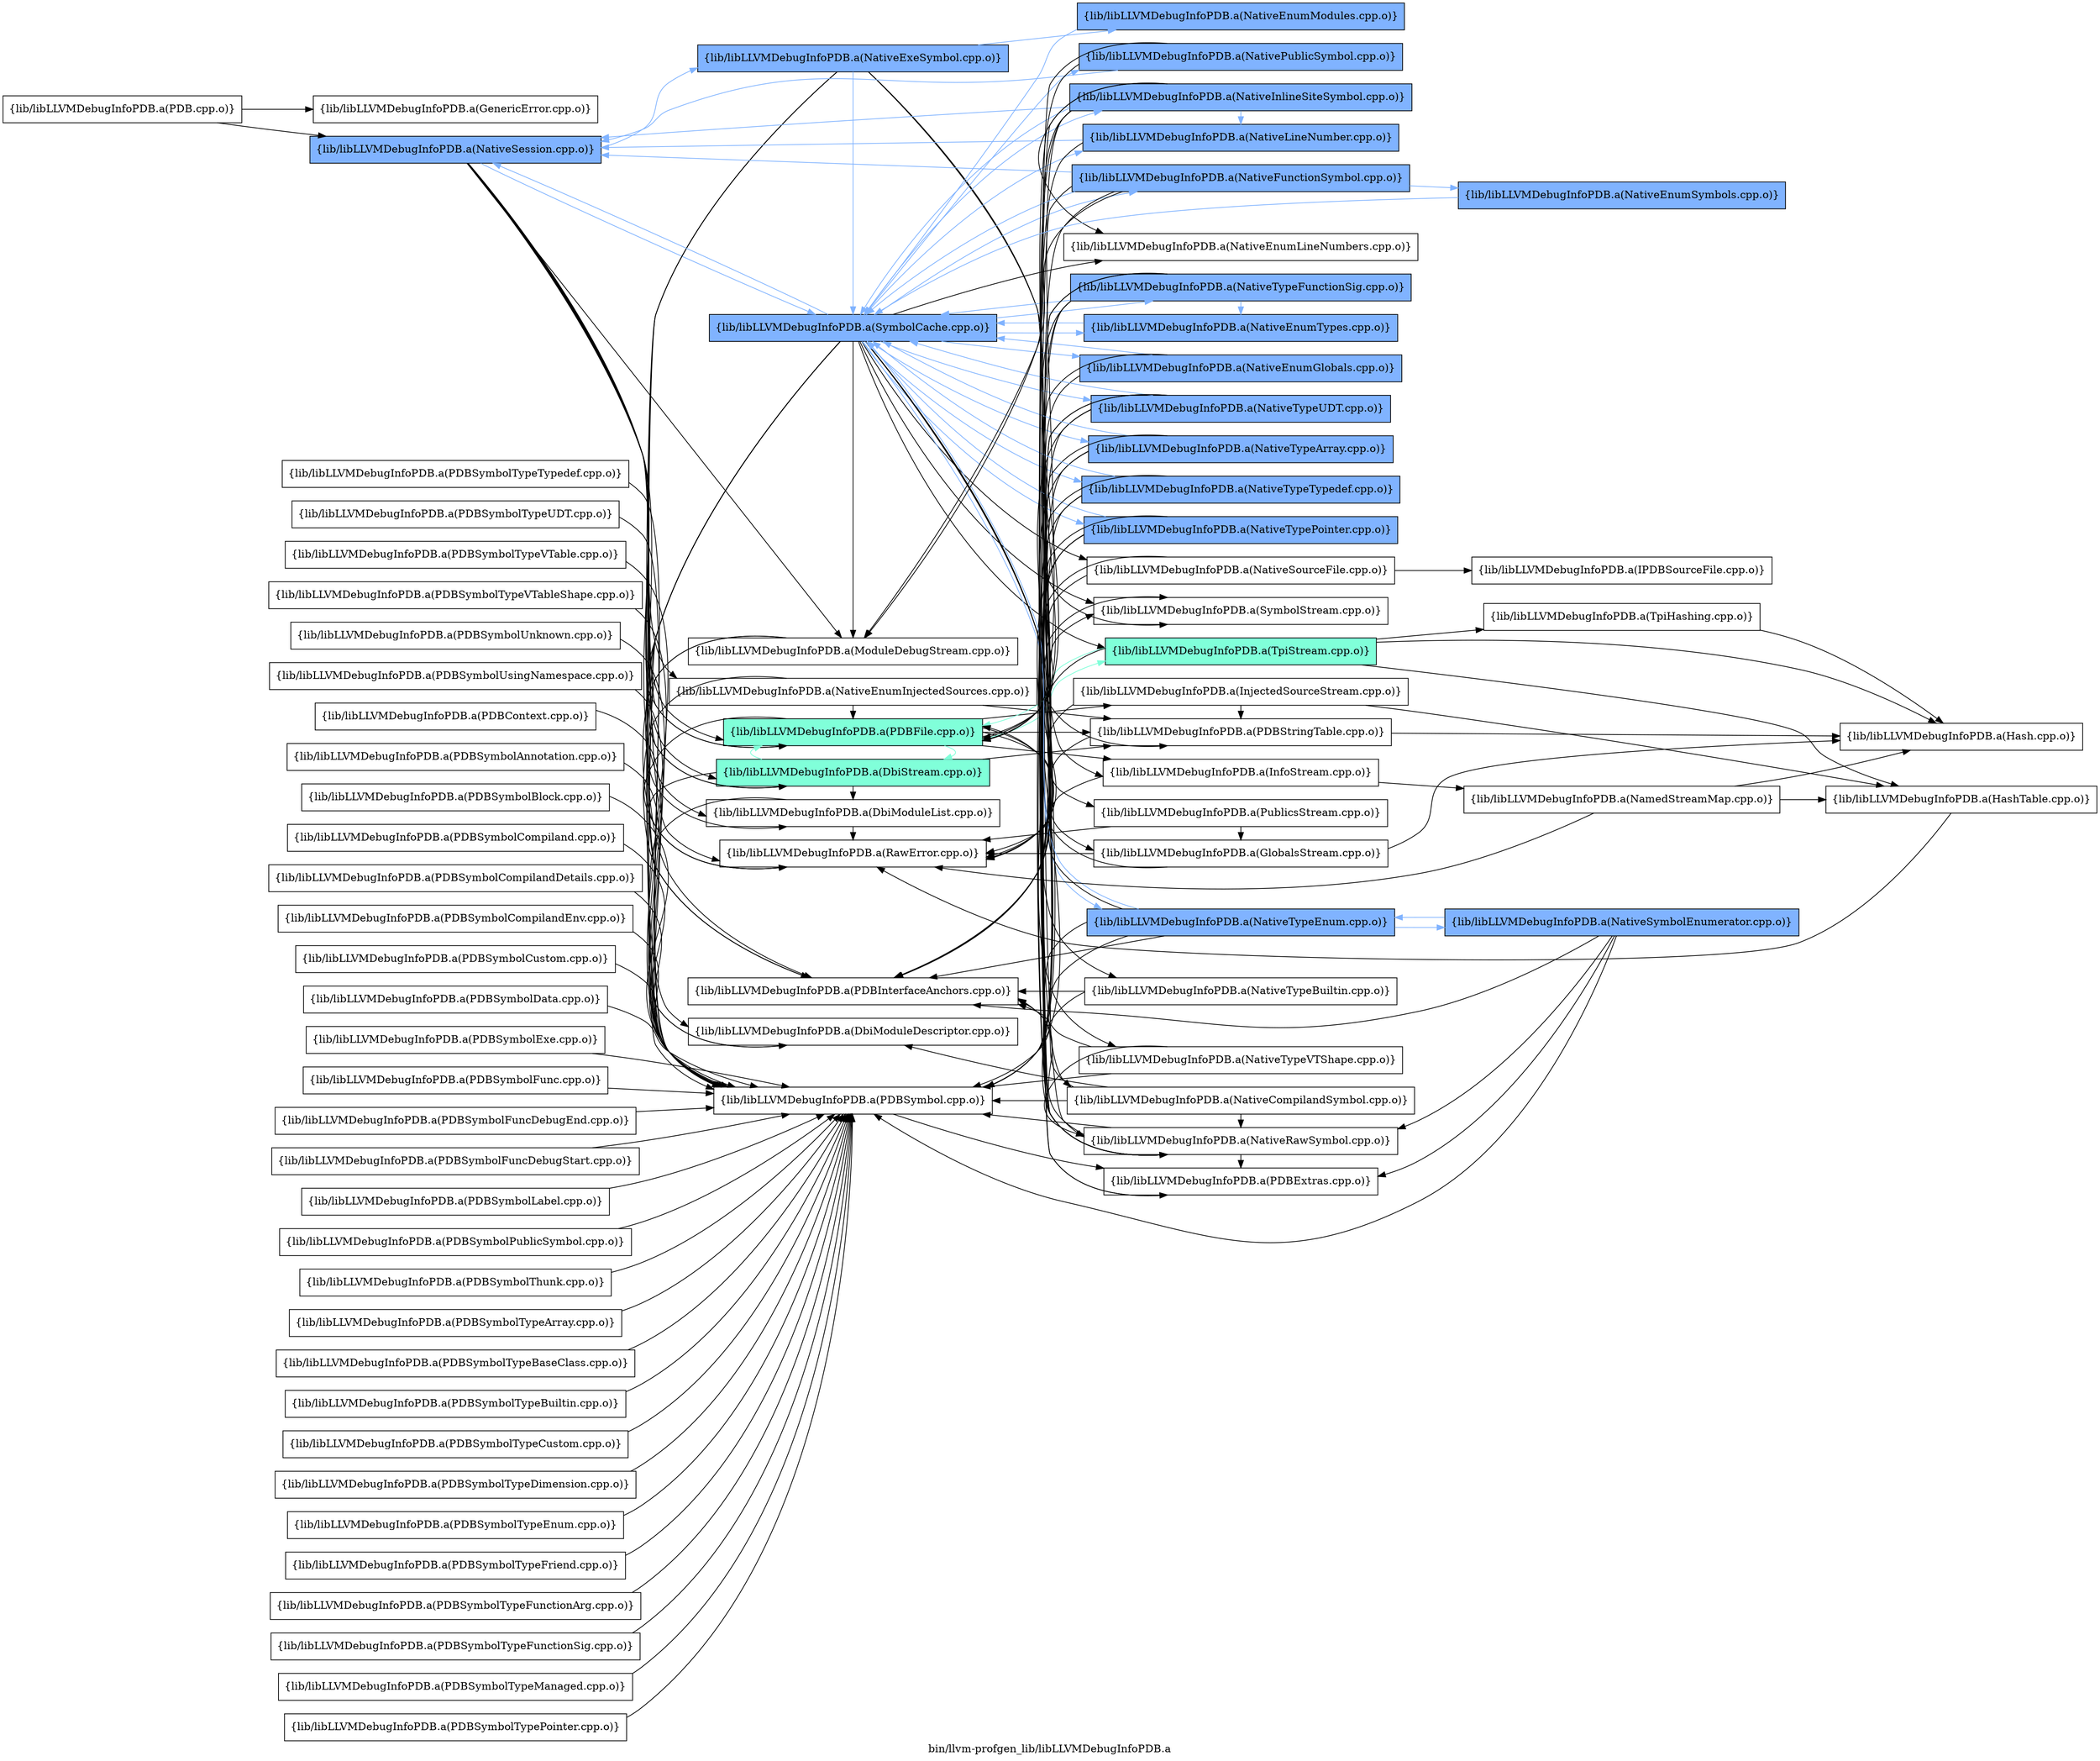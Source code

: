 digraph "bin/llvm-profgen_lib/libLLVMDebugInfoPDB.a" {
	label="bin/llvm-profgen_lib/libLLVMDebugInfoPDB.a";
	rankdir=LR;
	{ rank=same; Node0x56283bee7b48;  }
	{ rank=same; Node0x56283bee9c68; Node0x56283bee4fd8;  }
	{ rank=same; Node0x56283bee9ad8; Node0x56283bee93a8; Node0x56283bee8408; Node0x56283bee8548; Node0x56283bee7eb8; Node0x56283bee5348; Node0x56283bee70f8; Node0x56283beecd78; Node0x56283bef4de8; Node0x56283bee57a8; Node0x56283bee9948;  }
	{ rank=same; Node0x56283bee70a8; Node0x56283bef6508; Node0x56283bef57e8; Node0x56283bef55b8; Node0x56283bee5e38; Node0x56283bee5a78; Node0x56283bee7378; Node0x56283bef8038; Node0x56283bef8498; Node0x56283beed958; Node0x56283beed1d8; Node0x56283bef05b8; Node0x56283beede08; Node0x56283beee5d8; Node0x56283beeecb8; Node0x56283beecc38; Node0x56283beed3b8; Node0x56283beee1c8; Node0x56283beeb7e8; Node0x56283beec0a8; Node0x56283bee9ee8; Node0x56283bef11e8; Node0x56283bef0518; Node0x56283beef8e8; Node0x56283bef0248; Node0x56283bef84e8; Node0x56283bef4b18;  }

	Node0x56283bee7b48 [shape=record,shape=box,group=0,label="{lib/libLLVMDebugInfoPDB.a(PDB.cpp.o)}"];
	Node0x56283bee7b48 -> Node0x56283bee9c68;
	Node0x56283bee7b48 -> Node0x56283bee4fd8;
	Node0x56283bee8b88 [shape=record,shape=box,group=0,label="{lib/libLLVMDebugInfoPDB.a(PDBContext.cpp.o)}"];
	Node0x56283bee8b88 -> Node0x56283bef4de8;
	Node0x56283bee9c68 [shape=record,shape=box,group=0,label="{lib/libLLVMDebugInfoPDB.a(GenericError.cpp.o)}"];
	Node0x56283bee4fd8 [shape=record,shape=box,group=2,style=filled,fillcolor="0.600000 0.5 1",label="{lib/libLLVMDebugInfoPDB.a(NativeSession.cpp.o)}"];
	Node0x56283bee4fd8 -> Node0x56283bee9ad8;
	Node0x56283bee4fd8 -> Node0x56283bee93a8;
	Node0x56283bee4fd8 -> Node0x56283bee8408;
	Node0x56283bee4fd8 -> Node0x56283bee8548;
	Node0x56283bee4fd8 -> Node0x56283bee7eb8[color="0.600000 0.5 1"];
	Node0x56283bee4fd8 -> Node0x56283bee5348;
	Node0x56283bee4fd8 -> Node0x56283bee70f8;
	Node0x56283bee4fd8 -> Node0x56283beecd78[color="0.600000 0.5 1"];
	Node0x56283bee4fd8 -> Node0x56283bef4de8;
	Node0x56283bee4fd8 -> Node0x56283bee57a8;
	Node0x56283bee4fd8 -> Node0x56283bee9948;
	Node0x56283bef4de8 [shape=record,shape=box,group=0,label="{lib/libLLVMDebugInfoPDB.a(PDBSymbol.cpp.o)}"];
	Node0x56283bef4de8 -> Node0x56283bef4b18;
	Node0x56283bef4b18 [shape=record,shape=box,group=0,label="{lib/libLLVMDebugInfoPDB.a(PDBExtras.cpp.o)}"];
	Node0x56283bef3e98 [shape=record,shape=box,group=0,label="{lib/libLLVMDebugInfoPDB.a(PDBSymbolAnnotation.cpp.o)}"];
	Node0x56283bef3e98 -> Node0x56283bef4de8;
	Node0x56283bee93f8 [shape=record,shape=box,group=0,label="{lib/libLLVMDebugInfoPDB.a(PDBSymbolBlock.cpp.o)}"];
	Node0x56283bee93f8 -> Node0x56283bef4de8;
	Node0x56283bee8d18 [shape=record,shape=box,group=0,label="{lib/libLLVMDebugInfoPDB.a(PDBSymbolCompiland.cpp.o)}"];
	Node0x56283bee8d18 -> Node0x56283bef4de8;
	Node0x56283bee9718 [shape=record,shape=box,group=0,label="{lib/libLLVMDebugInfoPDB.a(PDBSymbolCompilandDetails.cpp.o)}"];
	Node0x56283bee9718 -> Node0x56283bef4de8;
	Node0x56283bee5618 [shape=record,shape=box,group=0,label="{lib/libLLVMDebugInfoPDB.a(PDBSymbolCompilandEnv.cpp.o)}"];
	Node0x56283bee5618 -> Node0x56283bef4de8;
	Node0x56283bee62e8 [shape=record,shape=box,group=0,label="{lib/libLLVMDebugInfoPDB.a(PDBSymbolCustom.cpp.o)}"];
	Node0x56283bee62e8 -> Node0x56283bef4de8;
	Node0x56283bee59d8 [shape=record,shape=box,group=0,label="{lib/libLLVMDebugInfoPDB.a(PDBSymbolData.cpp.o)}"];
	Node0x56283bee59d8 -> Node0x56283bef4de8;
	Node0x56283bee67e8 [shape=record,shape=box,group=0,label="{lib/libLLVMDebugInfoPDB.a(PDBSymbolExe.cpp.o)}"];
	Node0x56283bee67e8 -> Node0x56283bef4de8;
	Node0x56283bee7418 [shape=record,shape=box,group=0,label="{lib/libLLVMDebugInfoPDB.a(PDBSymbolFunc.cpp.o)}"];
	Node0x56283bee7418 -> Node0x56283bef4de8;
	Node0x56283bee6d38 [shape=record,shape=box,group=0,label="{lib/libLLVMDebugInfoPDB.a(PDBSymbolFuncDebugEnd.cpp.o)}"];
	Node0x56283bee6d38 -> Node0x56283bef4de8;
	Node0x56283bef7688 [shape=record,shape=box,group=0,label="{lib/libLLVMDebugInfoPDB.a(PDBSymbolFuncDebugStart.cpp.o)}"];
	Node0x56283bef7688 -> Node0x56283bef4de8;
	Node0x56283bef6968 [shape=record,shape=box,group=0,label="{lib/libLLVMDebugInfoPDB.a(PDBSymbolLabel.cpp.o)}"];
	Node0x56283bef6968 -> Node0x56283bef4de8;
	Node0x56283bef0158 [shape=record,shape=box,group=0,label="{lib/libLLVMDebugInfoPDB.a(PDBSymbolPublicSymbol.cpp.o)}"];
	Node0x56283bef0158 -> Node0x56283bef4de8;
	Node0x56283beef398 [shape=record,shape=box,group=0,label="{lib/libLLVMDebugInfoPDB.a(PDBSymbolThunk.cpp.o)}"];
	Node0x56283beef398 -> Node0x56283bef4de8;
	Node0x56283beef168 [shape=record,shape=box,group=0,label="{lib/libLLVMDebugInfoPDB.a(PDBSymbolTypeArray.cpp.o)}"];
	Node0x56283beef168 -> Node0x56283bef4de8;
	Node0x56283bef1558 [shape=record,shape=box,group=0,label="{lib/libLLVMDebugInfoPDB.a(PDBSymbolTypeBaseClass.cpp.o)}"];
	Node0x56283bef1558 -> Node0x56283bef4de8;
	Node0x56283bef08d8 [shape=record,shape=box,group=0,label="{lib/libLLVMDebugInfoPDB.a(PDBSymbolTypeBuiltin.cpp.o)}"];
	Node0x56283bef08d8 -> Node0x56283bef4de8;
	Node0x56283bef06a8 [shape=record,shape=box,group=0,label="{lib/libLLVMDebugInfoPDB.a(PDBSymbolTypeCustom.cpp.o)}"];
	Node0x56283bef06a8 -> Node0x56283bef4de8;
	Node0x56283bef2048 [shape=record,shape=box,group=0,label="{lib/libLLVMDebugInfoPDB.a(PDBSymbolTypeDimension.cpp.o)}"];
	Node0x56283bef2048 -> Node0x56283bef4de8;
	Node0x56283bef1fa8 [shape=record,shape=box,group=0,label="{lib/libLLVMDebugInfoPDB.a(PDBSymbolTypeEnum.cpp.o)}"];
	Node0x56283bef1fa8 -> Node0x56283bef4de8;
	Node0x56283bef3a88 [shape=record,shape=box,group=0,label="{lib/libLLVMDebugInfoPDB.a(PDBSymbolTypeFriend.cpp.o)}"];
	Node0x56283bef3a88 -> Node0x56283bef4de8;
	Node0x56283bef38f8 [shape=record,shape=box,group=0,label="{lib/libLLVMDebugInfoPDB.a(PDBSymbolTypeFunctionArg.cpp.o)}"];
	Node0x56283bef38f8 -> Node0x56283bef4de8;
	Node0x56283bef2c78 [shape=record,shape=box,group=0,label="{lib/libLLVMDebugInfoPDB.a(PDBSymbolTypeFunctionSig.cpp.o)}"];
	Node0x56283bef2c78 -> Node0x56283bef4de8;
	Node0x56283bef8c18 [shape=record,shape=box,group=0,label="{lib/libLLVMDebugInfoPDB.a(PDBSymbolTypeManaged.cpp.o)}"];
	Node0x56283bef8c18 -> Node0x56283bef4de8;
	Node0x56283bef6f08 [shape=record,shape=box,group=0,label="{lib/libLLVMDebugInfoPDB.a(PDBSymbolTypePointer.cpp.o)}"];
	Node0x56283bef6f08 -> Node0x56283bef4de8;
	Node0x56283bef66e8 [shape=record,shape=box,group=0,label="{lib/libLLVMDebugInfoPDB.a(PDBSymbolTypeTypedef.cpp.o)}"];
	Node0x56283bef66e8 -> Node0x56283bef4de8;
	Node0x56283bef75e8 [shape=record,shape=box,group=0,label="{lib/libLLVMDebugInfoPDB.a(PDBSymbolTypeUDT.cpp.o)}"];
	Node0x56283bef75e8 -> Node0x56283bef4de8;
	Node0x56283bee6f68 [shape=record,shape=box,group=0,label="{lib/libLLVMDebugInfoPDB.a(PDBSymbolTypeVTable.cpp.o)}"];
	Node0x56283bee6f68 -> Node0x56283bef4de8;
	Node0x56283bee6248 [shape=record,shape=box,group=0,label="{lib/libLLVMDebugInfoPDB.a(PDBSymbolTypeVTableShape.cpp.o)}"];
	Node0x56283bee6248 -> Node0x56283bef4de8;
	Node0x56283bee6a18 [shape=record,shape=box,group=0,label="{lib/libLLVMDebugInfoPDB.a(PDBSymbolUnknown.cpp.o)}"];
	Node0x56283bee6a18 -> Node0x56283bef4de8;
	Node0x56283bee5ca8 [shape=record,shape=box,group=0,label="{lib/libLLVMDebugInfoPDB.a(PDBSymbolUsingNamespace.cpp.o)}"];
	Node0x56283bee5ca8 -> Node0x56283bef4de8;
	Node0x56283bee9ad8 [shape=record,shape=box,group=0,label="{lib/libLLVMDebugInfoPDB.a(DbiModuleList.cpp.o)}"];
	Node0x56283bee9ad8 -> Node0x56283bee93a8;
	Node0x56283bee9ad8 -> Node0x56283bee70f8;
	Node0x56283bee93a8 [shape=record,shape=box,group=0,label="{lib/libLLVMDebugInfoPDB.a(DbiModuleDescriptor.cpp.o)}"];
	Node0x56283bee8408 [shape=record,shape=box,group=0,label="{lib/libLLVMDebugInfoPDB.a(NativeEnumInjectedSources.cpp.o)}"];
	Node0x56283bee8408 -> Node0x56283bee5348;
	Node0x56283bee8408 -> Node0x56283bee70a8;
	Node0x56283bee8408 -> Node0x56283bee57a8;
	Node0x56283bee8548 [shape=record,shape=box,group=0,label="{lib/libLLVMDebugInfoPDB.a(ModuleDebugStream.cpp.o)}"];
	Node0x56283bee8548 -> Node0x56283bee93a8;
	Node0x56283bee8548 -> Node0x56283bee70f8;
	Node0x56283bee7eb8 [shape=record,shape=box,group=2,style=filled,fillcolor="0.600000 0.5 1",label="{lib/libLLVMDebugInfoPDB.a(NativeExeSymbol.cpp.o)}"];
	Node0x56283bee7eb8 -> Node0x56283bef6508;
	Node0x56283bee7eb8 -> Node0x56283bef57e8[color="0.600000 0.5 1"];
	Node0x56283bee7eb8 -> Node0x56283bef55b8;
	Node0x56283bee7eb8 -> Node0x56283bee5348;
	Node0x56283bee7eb8 -> Node0x56283beecd78[color="0.600000 0.5 1"];
	Node0x56283bee7eb8 -> Node0x56283bee57a8;
	Node0x56283bee7eb8 -> Node0x56283bee9948;
	Node0x56283bee5348 [shape=record,shape=box,group=1,style=filled,fillcolor="0.450000 0.5 1",label="{lib/libLLVMDebugInfoPDB.a(PDBFile.cpp.o)}"];
	Node0x56283bee5348 -> Node0x56283bef55b8;
	Node0x56283bee5348 -> Node0x56283bee5e38;
	Node0x56283bee5348 -> Node0x56283bee5a78;
	Node0x56283bee5348 -> Node0x56283bee70a8;
	Node0x56283bee5348 -> Node0x56283bee7378;
	Node0x56283bee5348 -> Node0x56283bee70f8;
	Node0x56283bee5348 -> Node0x56283bee9948[color="0.450000 0.5 1"];
	Node0x56283bee5348 -> Node0x56283bef8038;
	Node0x56283bee5348 -> Node0x56283bef8498[color="0.450000 0.5 1"];
	Node0x56283bee70f8 [shape=record,shape=box,group=0,label="{lib/libLLVMDebugInfoPDB.a(RawError.cpp.o)}"];
	Node0x56283beecd78 [shape=record,shape=box,group=2,style=filled,fillcolor="0.600000 0.5 1",label="{lib/libLLVMDebugInfoPDB.a(SymbolCache.cpp.o)}"];
	Node0x56283beecd78 -> Node0x56283bee9ad8;
	Node0x56283beecd78 -> Node0x56283bee8548;
	Node0x56283beecd78 -> Node0x56283bee5348;
	Node0x56283beecd78 -> Node0x56283beed958[color="0.600000 0.5 1"];
	Node0x56283beecd78 -> Node0x56283beed1d8;
	Node0x56283beecd78 -> Node0x56283bef4de8;
	Node0x56283beecd78 -> Node0x56283bee4fd8[color="0.600000 0.5 1"];
	Node0x56283beecd78 -> Node0x56283bee57a8;
	Node0x56283beecd78 -> Node0x56283bee9948;
	Node0x56283beecd78 -> Node0x56283bef05b8[color="0.600000 0.5 1"];
	Node0x56283beecd78 -> Node0x56283beede08[color="0.600000 0.5 1"];
	Node0x56283beecd78 -> Node0x56283beee5d8;
	Node0x56283beecd78 -> Node0x56283beeecb8[color="0.600000 0.5 1"];
	Node0x56283beecd78 -> Node0x56283beecc38;
	Node0x56283beecd78 -> Node0x56283beed3b8[color="0.600000 0.5 1"];
	Node0x56283beecd78 -> Node0x56283beee1c8[color="0.600000 0.5 1"];
	Node0x56283beecd78 -> Node0x56283beeb7e8[color="0.600000 0.5 1"];
	Node0x56283beecd78 -> Node0x56283beec0a8;
	Node0x56283beecd78 -> Node0x56283bee9ee8[color="0.600000 0.5 1"];
	Node0x56283beecd78 -> Node0x56283bef11e8[color="0.600000 0.5 1"];
	Node0x56283beecd78 -> Node0x56283bef0518[color="0.600000 0.5 1"];
	Node0x56283beecd78 -> Node0x56283beef8e8;
	Node0x56283beecd78 -> Node0x56283bef0248[color="0.600000 0.5 1"];
	Node0x56283beecd78 -> Node0x56283bef84e8[color="0.600000 0.5 1"];
	Node0x56283beecd78 -> Node0x56283bef8038;
	Node0x56283beecd78 -> Node0x56283bef8498;
	Node0x56283bee57a8 [shape=record,shape=box,group=0,label="{lib/libLLVMDebugInfoPDB.a(PDBInterfaceAnchors.cpp.o)}"];
	Node0x56283bee9948 [shape=record,shape=box,group=1,style=filled,fillcolor="0.450000 0.5 1",label="{lib/libLLVMDebugInfoPDB.a(DbiStream.cpp.o)}"];
	Node0x56283bee9948 -> Node0x56283bee9ad8;
	Node0x56283bee9948 -> Node0x56283bee5348[color="0.450000 0.5 1"];
	Node0x56283bee9948 -> Node0x56283bee70a8;
	Node0x56283bee9948 -> Node0x56283bee70f8;
	Node0x56283bee70a8 [shape=record,shape=box,group=0,label="{lib/libLLVMDebugInfoPDB.a(PDBStringTable.cpp.o)}"];
	Node0x56283bee70a8 -> Node0x56283bef46b8;
	Node0x56283bee70a8 -> Node0x56283bee70f8;
	Node0x56283bef6508 [shape=record,shape=box,group=0,label="{lib/libLLVMDebugInfoPDB.a(NativeRawSymbol.cpp.o)}"];
	Node0x56283bef6508 -> Node0x56283bef4de8;
	Node0x56283bef6508 -> Node0x56283bef4b18;
	Node0x56283bef6508 -> Node0x56283bee57a8;
	Node0x56283bef57e8 [shape=record,shape=box,group=2,style=filled,fillcolor="0.600000 0.5 1",label="{lib/libLLVMDebugInfoPDB.a(NativeEnumModules.cpp.o)}"];
	Node0x56283bef57e8 -> Node0x56283beecd78[color="0.600000 0.5 1"];
	Node0x56283bef55b8 [shape=record,shape=box,group=0,label="{lib/libLLVMDebugInfoPDB.a(InfoStream.cpp.o)}"];
	Node0x56283bef55b8 -> Node0x56283bef4c58;
	Node0x56283bef55b8 -> Node0x56283bee70f8;
	Node0x56283bef4c58 [shape=record,shape=box,group=0,label="{lib/libLLVMDebugInfoPDB.a(NamedStreamMap.cpp.o)}"];
	Node0x56283bef4c58 -> Node0x56283bef46b8;
	Node0x56283bef4c58 -> Node0x56283bee8bd8;
	Node0x56283bef4c58 -> Node0x56283bee70f8;
	Node0x56283bef46b8 [shape=record,shape=box,group=0,label="{lib/libLLVMDebugInfoPDB.a(Hash.cpp.o)}"];
	Node0x56283bee8bd8 [shape=record,shape=box,group=0,label="{lib/libLLVMDebugInfoPDB.a(HashTable.cpp.o)}"];
	Node0x56283bee8bd8 -> Node0x56283bee70f8;
	Node0x56283bee5e38 [shape=record,shape=box,group=0,label="{lib/libLLVMDebugInfoPDB.a(GlobalsStream.cpp.o)}"];
	Node0x56283bee5e38 -> Node0x56283bef46b8;
	Node0x56283bee5e38 -> Node0x56283bee70f8;
	Node0x56283bee5e38 -> Node0x56283bef8038;
	Node0x56283bee5a78 [shape=record,shape=box,group=0,label="{lib/libLLVMDebugInfoPDB.a(InjectedSourceStream.cpp.o)}"];
	Node0x56283bee5a78 -> Node0x56283bee8bd8;
	Node0x56283bee5a78 -> Node0x56283bee70a8;
	Node0x56283bee5a78 -> Node0x56283bee70f8;
	Node0x56283bee7378 [shape=record,shape=box,group=0,label="{lib/libLLVMDebugInfoPDB.a(PublicsStream.cpp.o)}"];
	Node0x56283bee7378 -> Node0x56283bee5e38;
	Node0x56283bee7378 -> Node0x56283bee70f8;
	Node0x56283bef8038 [shape=record,shape=box,group=0,label="{lib/libLLVMDebugInfoPDB.a(SymbolStream.cpp.o)}"];
	Node0x56283bef8498 [shape=record,shape=box,group=1,style=filled,fillcolor="0.450000 0.5 1",label="{lib/libLLVMDebugInfoPDB.a(TpiStream.cpp.o)}"];
	Node0x56283bef8498 -> Node0x56283bef46b8;
	Node0x56283bef8498 -> Node0x56283bee8bd8;
	Node0x56283bef8498 -> Node0x56283bee5348[color="0.450000 0.5 1"];
	Node0x56283bef8498 -> Node0x56283bee70f8;
	Node0x56283bef8498 -> Node0x56283bef7188;
	Node0x56283beed958 [shape=record,shape=box,group=2,style=filled,fillcolor="0.600000 0.5 1",label="{lib/libLLVMDebugInfoPDB.a(NativeEnumGlobals.cpp.o)}"];
	Node0x56283beed958 -> Node0x56283bee5348;
	Node0x56283beed958 -> Node0x56283beecd78[color="0.600000 0.5 1"];
	Node0x56283beed958 -> Node0x56283bef8038;
	Node0x56283beed1d8 [shape=record,shape=box,group=0,label="{lib/libLLVMDebugInfoPDB.a(NativeSourceFile.cpp.o)}"];
	Node0x56283beed1d8 -> Node0x56283bee5348;
	Node0x56283beed1d8 -> Node0x56283bee70a8;
	Node0x56283beed1d8 -> Node0x56283bef0c48;
	Node0x56283bef05b8 [shape=record,shape=box,group=2,style=filled,fillcolor="0.600000 0.5 1",label="{lib/libLLVMDebugInfoPDB.a(NativeLineNumber.cpp.o)}"];
	Node0x56283bef05b8 -> Node0x56283bee4fd8[color="0.600000 0.5 1"];
	Node0x56283bef05b8 -> Node0x56283bee57a8;
	Node0x56283beede08 [shape=record,shape=box,group=2,style=filled,fillcolor="0.600000 0.5 1",label="{lib/libLLVMDebugInfoPDB.a(NativeEnumTypes.cpp.o)}"];
	Node0x56283beede08 -> Node0x56283beecd78[color="0.600000 0.5 1"];
	Node0x56283beee5d8 [shape=record,shape=box,group=0,label="{lib/libLLVMDebugInfoPDB.a(NativeCompilandSymbol.cpp.o)}"];
	Node0x56283beee5d8 -> Node0x56283bee93a8;
	Node0x56283beee5d8 -> Node0x56283bef6508;
	Node0x56283beee5d8 -> Node0x56283bef4de8;
	Node0x56283beee5d8 -> Node0x56283bee57a8;
	Node0x56283beeecb8 [shape=record,shape=box,group=2,style=filled,fillcolor="0.600000 0.5 1",label="{lib/libLLVMDebugInfoPDB.a(NativeTypePointer.cpp.o)}"];
	Node0x56283beeecb8 -> Node0x56283bef6508;
	Node0x56283beeecb8 -> Node0x56283beecd78[color="0.600000 0.5 1"];
	Node0x56283beeecb8 -> Node0x56283bef4de8;
	Node0x56283beeecb8 -> Node0x56283bee57a8;
	Node0x56283beecc38 [shape=record,shape=box,group=0,label="{lib/libLLVMDebugInfoPDB.a(NativeTypeBuiltin.cpp.o)}"];
	Node0x56283beecc38 -> Node0x56283bef6508;
	Node0x56283beecc38 -> Node0x56283bee57a8;
	Node0x56283beed3b8 [shape=record,shape=box,group=2,style=filled,fillcolor="0.600000 0.5 1",label="{lib/libLLVMDebugInfoPDB.a(NativeTypeFunctionSig.cpp.o)}"];
	Node0x56283beed3b8 -> Node0x56283bef6508;
	Node0x56283beed3b8 -> Node0x56283bee5348;
	Node0x56283beed3b8 -> Node0x56283beecd78[color="0.600000 0.5 1"];
	Node0x56283beed3b8 -> Node0x56283bef4de8;
	Node0x56283beed3b8 -> Node0x56283bef4b18;
	Node0x56283beed3b8 -> Node0x56283bee57a8;
	Node0x56283beed3b8 -> Node0x56283beede08[color="0.600000 0.5 1"];
	Node0x56283beee1c8 [shape=record,shape=box,group=2,style=filled,fillcolor="0.600000 0.5 1",label="{lib/libLLVMDebugInfoPDB.a(NativeTypeUDT.cpp.o)}"];
	Node0x56283beee1c8 -> Node0x56283bef6508;
	Node0x56283beee1c8 -> Node0x56283beecd78[color="0.600000 0.5 1"];
	Node0x56283beee1c8 -> Node0x56283bef4de8;
	Node0x56283beee1c8 -> Node0x56283bef4b18;
	Node0x56283beee1c8 -> Node0x56283bee57a8;
	Node0x56283beeb7e8 [shape=record,shape=box,group=2,style=filled,fillcolor="0.600000 0.5 1",label="{lib/libLLVMDebugInfoPDB.a(NativeTypeArray.cpp.o)}"];
	Node0x56283beeb7e8 -> Node0x56283bef6508;
	Node0x56283beeb7e8 -> Node0x56283beecd78[color="0.600000 0.5 1"];
	Node0x56283beeb7e8 -> Node0x56283bef4de8;
	Node0x56283beeb7e8 -> Node0x56283bee57a8;
	Node0x56283beec0a8 [shape=record,shape=box,group=0,label="{lib/libLLVMDebugInfoPDB.a(NativeTypeVTShape.cpp.o)}"];
	Node0x56283beec0a8 -> Node0x56283bef6508;
	Node0x56283beec0a8 -> Node0x56283bef4de8;
	Node0x56283beec0a8 -> Node0x56283bee57a8;
	Node0x56283bee9ee8 [shape=record,shape=box,group=2,style=filled,fillcolor="0.600000 0.5 1",label="{lib/libLLVMDebugInfoPDB.a(NativeTypeEnum.cpp.o)}"];
	Node0x56283bee9ee8 -> Node0x56283bef6508;
	Node0x56283bee9ee8 -> Node0x56283bee5348;
	Node0x56283bee9ee8 -> Node0x56283beecd78[color="0.600000 0.5 1"];
	Node0x56283bee9ee8 -> Node0x56283bef4de8;
	Node0x56283bee9ee8 -> Node0x56283bee57a8;
	Node0x56283bee9ee8 -> Node0x56283bef1f08[color="0.600000 0.5 1"];
	Node0x56283bef11e8 [shape=record,shape=box,group=2,style=filled,fillcolor="0.600000 0.5 1",label="{lib/libLLVMDebugInfoPDB.a(NativeTypeTypedef.cpp.o)}"];
	Node0x56283bef11e8 -> Node0x56283bef6508;
	Node0x56283bef11e8 -> Node0x56283beecd78[color="0.600000 0.5 1"];
	Node0x56283bef11e8 -> Node0x56283bef4de8;
	Node0x56283bef11e8 -> Node0x56283bee57a8;
	Node0x56283bef0518 [shape=record,shape=box,group=2,style=filled,fillcolor="0.600000 0.5 1",label="{lib/libLLVMDebugInfoPDB.a(NativeInlineSiteSymbol.cpp.o)}"];
	Node0x56283bef0518 -> Node0x56283bee8548;
	Node0x56283bef0518 -> Node0x56283bef6508;
	Node0x56283bef0518 -> Node0x56283bee5348;
	Node0x56283bef0518 -> Node0x56283beecd78[color="0.600000 0.5 1"];
	Node0x56283bef0518 -> Node0x56283bee4fd8[color="0.600000 0.5 1"];
	Node0x56283bef0518 -> Node0x56283bee57a8;
	Node0x56283bef0518 -> Node0x56283bef05b8[color="0.600000 0.5 1"];
	Node0x56283bef0518 -> Node0x56283beef8e8;
	Node0x56283beef8e8 [shape=record,shape=box,group=0,label="{lib/libLLVMDebugInfoPDB.a(NativeEnumLineNumbers.cpp.o)}"];
	Node0x56283bef0248 [shape=record,shape=box,group=2,style=filled,fillcolor="0.600000 0.5 1",label="{lib/libLLVMDebugInfoPDB.a(NativeFunctionSymbol.cpp.o)}"];
	Node0x56283bef0248 -> Node0x56283bee8548;
	Node0x56283bef0248 -> Node0x56283bef6508;
	Node0x56283bef0248 -> Node0x56283beecd78[color="0.600000 0.5 1"];
	Node0x56283bef0248 -> Node0x56283bee4fd8[color="0.600000 0.5 1"];
	Node0x56283bef0248 -> Node0x56283bee57a8;
	Node0x56283bef0248 -> Node0x56283beef4d8[color="0.600000 0.5 1"];
	Node0x56283bef84e8 [shape=record,shape=box,group=2,style=filled,fillcolor="0.600000 0.5 1",label="{lib/libLLVMDebugInfoPDB.a(NativePublicSymbol.cpp.o)}"];
	Node0x56283bef84e8 -> Node0x56283bef6508;
	Node0x56283bef84e8 -> Node0x56283bee4fd8[color="0.600000 0.5 1"];
	Node0x56283bef84e8 -> Node0x56283bee57a8;
	Node0x56283bef0c48 [shape=record,shape=box,group=0,label="{lib/libLLVMDebugInfoPDB.a(IPDBSourceFile.cpp.o)}"];
	Node0x56283bef1f08 [shape=record,shape=box,group=2,style=filled,fillcolor="0.600000 0.5 1",label="{lib/libLLVMDebugInfoPDB.a(NativeSymbolEnumerator.cpp.o)}"];
	Node0x56283bef1f08 -> Node0x56283bef6508;
	Node0x56283bef1f08 -> Node0x56283bef4de8;
	Node0x56283bef1f08 -> Node0x56283bef4b18;
	Node0x56283bef1f08 -> Node0x56283bee57a8;
	Node0x56283bef1f08 -> Node0x56283bee9ee8[color="0.600000 0.5 1"];
	Node0x56283beef4d8 [shape=record,shape=box,group=2,style=filled,fillcolor="0.600000 0.5 1",label="{lib/libLLVMDebugInfoPDB.a(NativeEnumSymbols.cpp.o)}"];
	Node0x56283beef4d8 -> Node0x56283beecd78[color="0.600000 0.5 1"];
	Node0x56283bef7188 [shape=record,shape=box,group=0,label="{lib/libLLVMDebugInfoPDB.a(TpiHashing.cpp.o)}"];
	Node0x56283bef7188 -> Node0x56283bef46b8;
}
